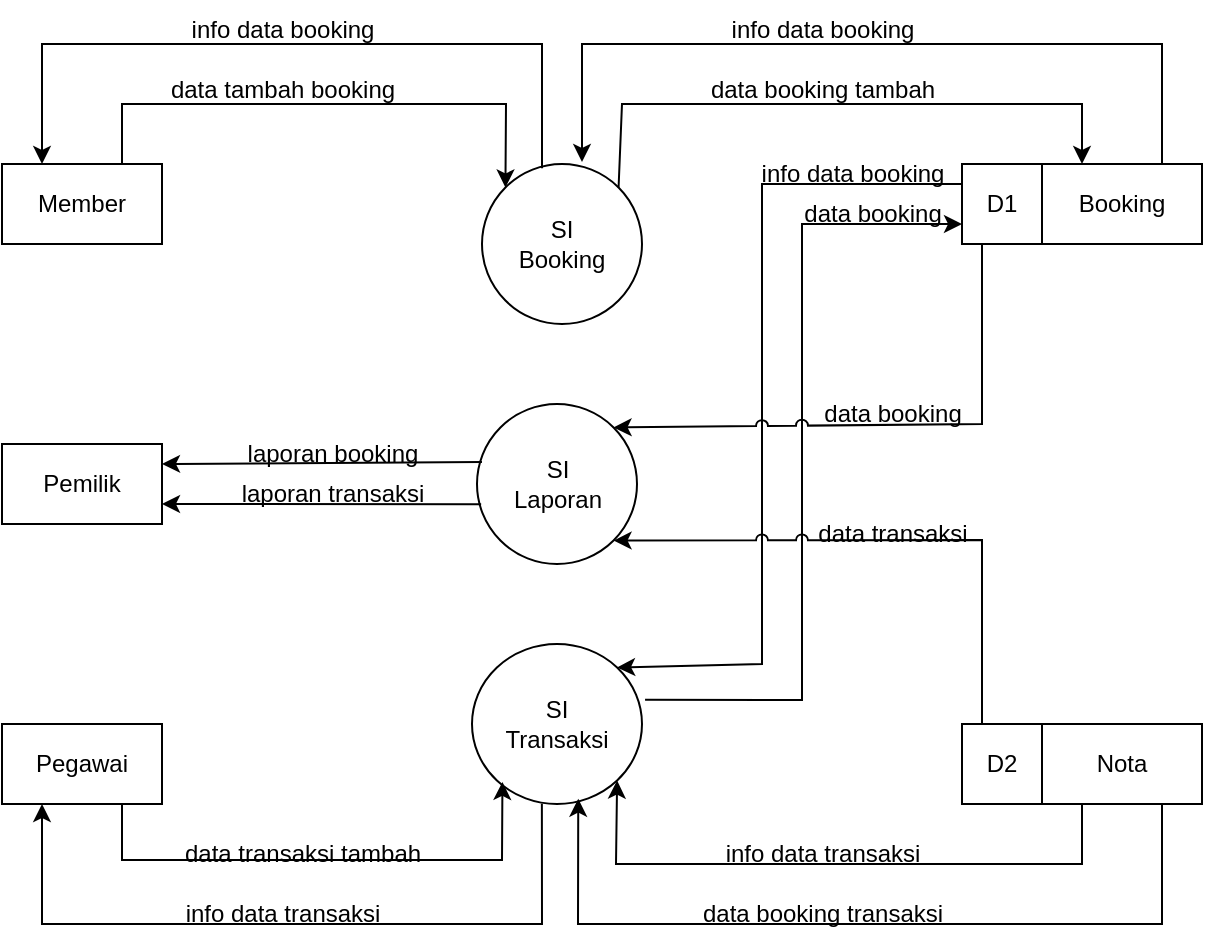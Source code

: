 <mxfile version="27.0.3">
  <diagram name="Halaman-1" id="R2WrA_b4PZg_kvOdXJxK">
    <mxGraphModel dx="1577" dy="712" grid="1" gridSize="10" guides="1" tooltips="1" connect="1" arrows="1" fold="1" page="1" pageScale="1" pageWidth="827" pageHeight="1169" math="0" shadow="0">
      <root>
        <mxCell id="0" />
        <mxCell id="1" parent="0" />
        <mxCell id="nbBiCtLTRZ0dwVBhAd1j-1" value="Pegawai" style="rounded=0;whiteSpace=wrap;html=1;" parent="1" vertex="1">
          <mxGeometry x="80" y="520" width="80" height="40" as="geometry" />
        </mxCell>
        <mxCell id="nbBiCtLTRZ0dwVBhAd1j-2" value="Pemilik" style="rounded=0;whiteSpace=wrap;html=1;" parent="1" vertex="1">
          <mxGeometry x="80" y="380" width="80" height="40" as="geometry" />
        </mxCell>
        <mxCell id="nbBiCtLTRZ0dwVBhAd1j-3" value="Member" style="rounded=0;whiteSpace=wrap;html=1;" parent="1" vertex="1">
          <mxGeometry x="80" y="240" width="80" height="40" as="geometry" />
        </mxCell>
        <mxCell id="nbBiCtLTRZ0dwVBhAd1j-4" value="SI&lt;div&gt;Laporan&lt;/div&gt;" style="ellipse;whiteSpace=wrap;html=1;" parent="1" vertex="1">
          <mxGeometry x="317.5" y="360" width="80" height="80" as="geometry" />
        </mxCell>
        <mxCell id="nbBiCtLTRZ0dwVBhAd1j-5" value="SI&lt;div&gt;Transaksi&lt;/div&gt;" style="ellipse;whiteSpace=wrap;html=1;" parent="1" vertex="1">
          <mxGeometry x="315" y="480" width="85" height="80" as="geometry" />
        </mxCell>
        <mxCell id="nbBiCtLTRZ0dwVBhAd1j-6" value="SI&lt;div&gt;Booking&lt;/div&gt;" style="ellipse;whiteSpace=wrap;html=1;" parent="1" vertex="1">
          <mxGeometry x="320" y="240" width="80" height="80" as="geometry" />
        </mxCell>
        <mxCell id="nbBiCtLTRZ0dwVBhAd1j-7" value="Booking" style="rounded=0;whiteSpace=wrap;html=1;" parent="1" vertex="1">
          <mxGeometry x="600" y="240" width="80" height="40" as="geometry" />
        </mxCell>
        <mxCell id="nbBiCtLTRZ0dwVBhAd1j-8" value="D1" style="rounded=0;whiteSpace=wrap;html=1;" parent="1" vertex="1">
          <mxGeometry x="560" y="240" width="40" height="40" as="geometry" />
        </mxCell>
        <mxCell id="nbBiCtLTRZ0dwVBhAd1j-9" value="Nota" style="rounded=0;whiteSpace=wrap;html=1;" parent="1" vertex="1">
          <mxGeometry x="600" y="520" width="80" height="40" as="geometry" />
        </mxCell>
        <mxCell id="nbBiCtLTRZ0dwVBhAd1j-10" value="D2" style="rounded=0;whiteSpace=wrap;html=1;" parent="1" vertex="1">
          <mxGeometry x="560" y="520" width="40" height="40" as="geometry" />
        </mxCell>
        <mxCell id="Rgoer19ISwhekTXYqUV_-1" value="" style="endArrow=classic;html=1;rounded=0;exitX=1;exitY=0;exitDx=0;exitDy=0;entryX=0.25;entryY=0;entryDx=0;entryDy=0;" edge="1" parent="1" source="nbBiCtLTRZ0dwVBhAd1j-6" target="nbBiCtLTRZ0dwVBhAd1j-7">
          <mxGeometry width="50" height="50" relative="1" as="geometry">
            <mxPoint x="400" y="160" as="sourcePoint" />
            <mxPoint x="430" y="90" as="targetPoint" />
            <Array as="points">
              <mxPoint x="390" y="210" />
              <mxPoint x="620" y="210" />
            </Array>
          </mxGeometry>
        </mxCell>
        <mxCell id="Rgoer19ISwhekTXYqUV_-2" value="" style="endArrow=classic;html=1;rounded=0;exitX=0.75;exitY=0;exitDx=0;exitDy=0;entryX=0;entryY=0;entryDx=0;entryDy=0;" edge="1" parent="1" source="nbBiCtLTRZ0dwVBhAd1j-3" target="nbBiCtLTRZ0dwVBhAd1j-6">
          <mxGeometry width="50" height="50" relative="1" as="geometry">
            <mxPoint x="380" y="180" as="sourcePoint" />
            <mxPoint x="430" y="130" as="targetPoint" />
            <Array as="points">
              <mxPoint x="140" y="210" />
              <mxPoint x="332" y="210" />
            </Array>
          </mxGeometry>
        </mxCell>
        <mxCell id="Rgoer19ISwhekTXYqUV_-3" value="" style="endArrow=classic;html=1;rounded=0;entryX=0.25;entryY=0;entryDx=0;entryDy=0;exitX=0.375;exitY=0.026;exitDx=0;exitDy=0;exitPerimeter=0;" edge="1" parent="1" source="nbBiCtLTRZ0dwVBhAd1j-6" target="nbBiCtLTRZ0dwVBhAd1j-3">
          <mxGeometry width="50" height="50" relative="1" as="geometry">
            <mxPoint x="380" y="180" as="sourcePoint" />
            <mxPoint x="430" y="130" as="targetPoint" />
            <Array as="points">
              <mxPoint x="350" y="180" />
              <mxPoint x="100" y="180" />
            </Array>
          </mxGeometry>
        </mxCell>
        <mxCell id="Rgoer19ISwhekTXYqUV_-5" value="data tambah booking" style="text;html=1;align=center;verticalAlign=middle;resizable=0;points=[];autosize=1;strokeColor=none;fillColor=none;" vertex="1" parent="1">
          <mxGeometry x="150" y="188" width="140" height="30" as="geometry" />
        </mxCell>
        <mxCell id="Rgoer19ISwhekTXYqUV_-6" value="info data booking" style="text;html=1;align=center;verticalAlign=middle;resizable=0;points=[];autosize=1;strokeColor=none;fillColor=none;" vertex="1" parent="1">
          <mxGeometry x="165" y="158" width="110" height="30" as="geometry" />
        </mxCell>
        <mxCell id="Rgoer19ISwhekTXYqUV_-10" value="data booking tambah" style="text;html=1;align=center;verticalAlign=middle;resizable=0;points=[];autosize=1;strokeColor=none;fillColor=none;" vertex="1" parent="1">
          <mxGeometry x="420" y="188" width="140" height="30" as="geometry" />
        </mxCell>
        <mxCell id="Rgoer19ISwhekTXYqUV_-12" value="info data booking" style="text;html=1;align=center;verticalAlign=middle;resizable=0;points=[];autosize=1;strokeColor=none;fillColor=none;" vertex="1" parent="1">
          <mxGeometry x="435" y="158" width="110" height="30" as="geometry" />
        </mxCell>
        <mxCell id="Rgoer19ISwhekTXYqUV_-15" value="" style="endArrow=classic;html=1;rounded=0;exitX=0.75;exitY=0;exitDx=0;exitDy=0;" edge="1" parent="1" source="nbBiCtLTRZ0dwVBhAd1j-7">
          <mxGeometry width="50" height="50" relative="1" as="geometry">
            <mxPoint x="374" y="130" as="sourcePoint" />
            <mxPoint x="370" y="239" as="targetPoint" />
            <Array as="points">
              <mxPoint x="660" y="180" />
              <mxPoint x="370" y="180" />
            </Array>
          </mxGeometry>
        </mxCell>
        <mxCell id="Rgoer19ISwhekTXYqUV_-17" value="" style="endArrow=classic;html=1;rounded=0;entryX=1;entryY=0;entryDx=0;entryDy=0;exitX=0;exitY=0.25;exitDx=0;exitDy=0;" edge="1" parent="1" source="nbBiCtLTRZ0dwVBhAd1j-8" target="nbBiCtLTRZ0dwVBhAd1j-5">
          <mxGeometry width="50" height="50" relative="1" as="geometry">
            <mxPoint x="160" y="400" as="sourcePoint" />
            <mxPoint x="210" y="350" as="targetPoint" />
            <Array as="points">
              <mxPoint x="460" y="250" />
              <mxPoint x="460" y="490" />
            </Array>
          </mxGeometry>
        </mxCell>
        <mxCell id="Rgoer19ISwhekTXYqUV_-18" value="info data booking" style="text;html=1;align=center;verticalAlign=middle;resizable=0;points=[];autosize=1;strokeColor=none;fillColor=none;" vertex="1" parent="1">
          <mxGeometry x="450" y="230" width="110" height="30" as="geometry" />
        </mxCell>
        <mxCell id="Rgoer19ISwhekTXYqUV_-24" value="" style="endArrow=classic;html=1;rounded=0;exitX=1.018;exitY=0.349;exitDx=0;exitDy=0;exitPerimeter=0;entryX=0;entryY=0.75;entryDx=0;entryDy=0;" edge="1" parent="1" source="nbBiCtLTRZ0dwVBhAd1j-5" target="nbBiCtLTRZ0dwVBhAd1j-8">
          <mxGeometry width="50" height="50" relative="1" as="geometry">
            <mxPoint x="402" y="508" as="sourcePoint" />
            <mxPoint x="550" y="300" as="targetPoint" />
            <Array as="points">
              <mxPoint x="480" y="508" />
              <mxPoint x="480" y="270" />
            </Array>
          </mxGeometry>
        </mxCell>
        <mxCell id="Rgoer19ISwhekTXYqUV_-23" value="data booking" style="text;html=1;align=center;verticalAlign=middle;resizable=0;points=[];autosize=1;strokeColor=none;fillColor=none;" vertex="1" parent="1">
          <mxGeometry x="470" y="250" width="90" height="30" as="geometry" />
        </mxCell>
        <mxCell id="Rgoer19ISwhekTXYqUV_-25" value="" style="endArrow=classic;html=1;rounded=0;exitX=0.75;exitY=1;exitDx=0;exitDy=0;entryX=0.179;entryY=0.862;entryDx=0;entryDy=0;entryPerimeter=0;" edge="1" parent="1" source="nbBiCtLTRZ0dwVBhAd1j-1" target="nbBiCtLTRZ0dwVBhAd1j-5">
          <mxGeometry width="50" height="50" relative="1" as="geometry">
            <mxPoint x="275" y="460" as="sourcePoint" />
            <mxPoint x="327.661" y="588.483" as="targetPoint" />
            <Array as="points">
              <mxPoint x="140" y="588" />
              <mxPoint x="330" y="588" />
            </Array>
          </mxGeometry>
        </mxCell>
        <mxCell id="Rgoer19ISwhekTXYqUV_-28" value="data transaksi tambah" style="text;html=1;align=center;verticalAlign=middle;resizable=0;points=[];autosize=1;strokeColor=none;fillColor=none;" vertex="1" parent="1">
          <mxGeometry x="160" y="570" width="140" height="30" as="geometry" />
        </mxCell>
        <mxCell id="Rgoer19ISwhekTXYqUV_-31" value="" style="endArrow=classic;html=1;rounded=0;exitX=0.411;exitY=0.999;exitDx=0;exitDy=0;exitPerimeter=0;entryX=0.25;entryY=1;entryDx=0;entryDy=0;" edge="1" parent="1" source="nbBiCtLTRZ0dwVBhAd1j-5" target="nbBiCtLTRZ0dwVBhAd1j-1">
          <mxGeometry width="50" height="50" relative="1" as="geometry">
            <mxPoint x="348.49" y="598.16" as="sourcePoint" />
            <mxPoint x="100" y="560" as="targetPoint" />
            <Array as="points">
              <mxPoint x="350" y="620" />
              <mxPoint x="100" y="620" />
            </Array>
          </mxGeometry>
        </mxCell>
        <mxCell id="Rgoer19ISwhekTXYqUV_-30" value="info data transaksi" style="text;html=1;align=center;verticalAlign=middle;resizable=0;points=[];autosize=1;strokeColor=none;fillColor=none;" vertex="1" parent="1">
          <mxGeometry x="160" y="600" width="120" height="30" as="geometry" />
        </mxCell>
        <mxCell id="Rgoer19ISwhekTXYqUV_-34" value="" style="endArrow=classic;html=1;rounded=0;entryX=1;entryY=0;entryDx=0;entryDy=0;exitX=0.25;exitY=1;exitDx=0;exitDy=0;jumpStyle=arc;" edge="1" parent="1" source="nbBiCtLTRZ0dwVBhAd1j-8" target="nbBiCtLTRZ0dwVBhAd1j-4">
          <mxGeometry width="50" height="50" relative="1" as="geometry">
            <mxPoint x="275" y="420" as="sourcePoint" />
            <mxPoint x="325" y="370" as="targetPoint" />
            <Array as="points">
              <mxPoint x="570" y="370" />
            </Array>
          </mxGeometry>
        </mxCell>
        <mxCell id="Rgoer19ISwhekTXYqUV_-35" value="data booking" style="text;html=1;align=center;verticalAlign=middle;resizable=0;points=[];autosize=1;strokeColor=none;fillColor=none;" vertex="1" parent="1">
          <mxGeometry x="480" y="350" width="90" height="30" as="geometry" />
        </mxCell>
        <mxCell id="Rgoer19ISwhekTXYqUV_-38" value="" style="endArrow=classic;html=1;rounded=0;entryX=1;entryY=1;entryDx=0;entryDy=0;exitX=0.25;exitY=0;exitDx=0;exitDy=0;jumpStyle=arc;" edge="1" parent="1" source="nbBiCtLTRZ0dwVBhAd1j-10" target="nbBiCtLTRZ0dwVBhAd1j-4">
          <mxGeometry width="50" height="50" relative="1" as="geometry">
            <mxPoint x="570" y="480" as="sourcePoint" />
            <mxPoint x="386" y="428" as="targetPoint" />
            <Array as="points">
              <mxPoint x="570" y="428" />
            </Array>
          </mxGeometry>
        </mxCell>
        <mxCell id="Rgoer19ISwhekTXYqUV_-37" value="data transaksi" style="text;html=1;align=center;verticalAlign=middle;resizable=0;points=[];autosize=1;strokeColor=none;fillColor=none;" vertex="1" parent="1">
          <mxGeometry x="475" y="410" width="100" height="30" as="geometry" />
        </mxCell>
        <mxCell id="Rgoer19ISwhekTXYqUV_-39" value="" style="endArrow=classic;html=1;rounded=0;entryX=1;entryY=0.25;entryDx=0;entryDy=0;exitX=0.031;exitY=0.363;exitDx=0;exitDy=0;exitPerimeter=0;" edge="1" parent="1" source="nbBiCtLTRZ0dwVBhAd1j-4" target="nbBiCtLTRZ0dwVBhAd1j-2">
          <mxGeometry width="50" height="50" relative="1" as="geometry">
            <mxPoint x="205" y="470" as="sourcePoint" />
            <mxPoint x="255" y="420" as="targetPoint" />
          </mxGeometry>
        </mxCell>
        <mxCell id="Rgoer19ISwhekTXYqUV_-40" value="" style="endArrow=classic;html=1;rounded=0;entryX=1;entryY=1;entryDx=0;entryDy=0;exitX=0.25;exitY=1;exitDx=0;exitDy=0;" edge="1" parent="1" source="nbBiCtLTRZ0dwVBhAd1j-9" target="nbBiCtLTRZ0dwVBhAd1j-5">
          <mxGeometry width="50" height="50" relative="1" as="geometry">
            <mxPoint x="215" y="480" as="sourcePoint" />
            <mxPoint x="265" y="430" as="targetPoint" />
            <Array as="points">
              <mxPoint x="620" y="590" />
              <mxPoint x="387" y="590" />
            </Array>
          </mxGeometry>
        </mxCell>
        <mxCell id="Rgoer19ISwhekTXYqUV_-43" value="" style="endArrow=classic;html=1;rounded=0;entryX=1;entryY=0.75;entryDx=0;entryDy=0;exitX=0.026;exitY=0.626;exitDx=0;exitDy=0;exitPerimeter=0;" edge="1" parent="1" source="nbBiCtLTRZ0dwVBhAd1j-4" target="nbBiCtLTRZ0dwVBhAd1j-2">
          <mxGeometry width="50" height="50" relative="1" as="geometry">
            <mxPoint x="320" y="410" as="sourcePoint" />
            <mxPoint x="160" y="410" as="targetPoint" />
          </mxGeometry>
        </mxCell>
        <mxCell id="Rgoer19ISwhekTXYqUV_-42" value="laporan transaksi" style="text;html=1;align=center;verticalAlign=middle;resizable=0;points=[];autosize=1;strokeColor=none;fillColor=none;" vertex="1" parent="1">
          <mxGeometry x="190" y="390" width="110" height="30" as="geometry" />
        </mxCell>
        <mxCell id="Rgoer19ISwhekTXYqUV_-44" value="laporan booking" style="text;html=1;align=center;verticalAlign=middle;resizable=0;points=[];autosize=1;strokeColor=none;fillColor=none;" vertex="1" parent="1">
          <mxGeometry x="190" y="370" width="110" height="30" as="geometry" />
        </mxCell>
        <mxCell id="Rgoer19ISwhekTXYqUV_-45" value="" style="endArrow=classic;html=1;rounded=0;entryX=0.625;entryY=0.967;entryDx=0;entryDy=0;entryPerimeter=0;exitX=0.75;exitY=1;exitDx=0;exitDy=0;" edge="1" parent="1" source="nbBiCtLTRZ0dwVBhAd1j-9" target="nbBiCtLTRZ0dwVBhAd1j-5">
          <mxGeometry width="50" height="50" relative="1" as="geometry">
            <mxPoint x="225" y="490" as="sourcePoint" />
            <mxPoint x="275" y="440" as="targetPoint" />
            <Array as="points">
              <mxPoint x="660" y="620" />
              <mxPoint x="368" y="620" />
            </Array>
          </mxGeometry>
        </mxCell>
        <mxCell id="Rgoer19ISwhekTXYqUV_-46" value="data booking transaksi" style="text;html=1;align=center;verticalAlign=middle;resizable=0;points=[];autosize=1;strokeColor=none;fillColor=none;" vertex="1" parent="1">
          <mxGeometry x="420" y="600" width="140" height="30" as="geometry" />
        </mxCell>
        <mxCell id="Rgoer19ISwhekTXYqUV_-47" value="info data transaksi" style="text;html=1;align=center;verticalAlign=middle;resizable=0;points=[];autosize=1;strokeColor=none;fillColor=none;" vertex="1" parent="1">
          <mxGeometry x="430" y="570" width="120" height="30" as="geometry" />
        </mxCell>
      </root>
    </mxGraphModel>
  </diagram>
</mxfile>
